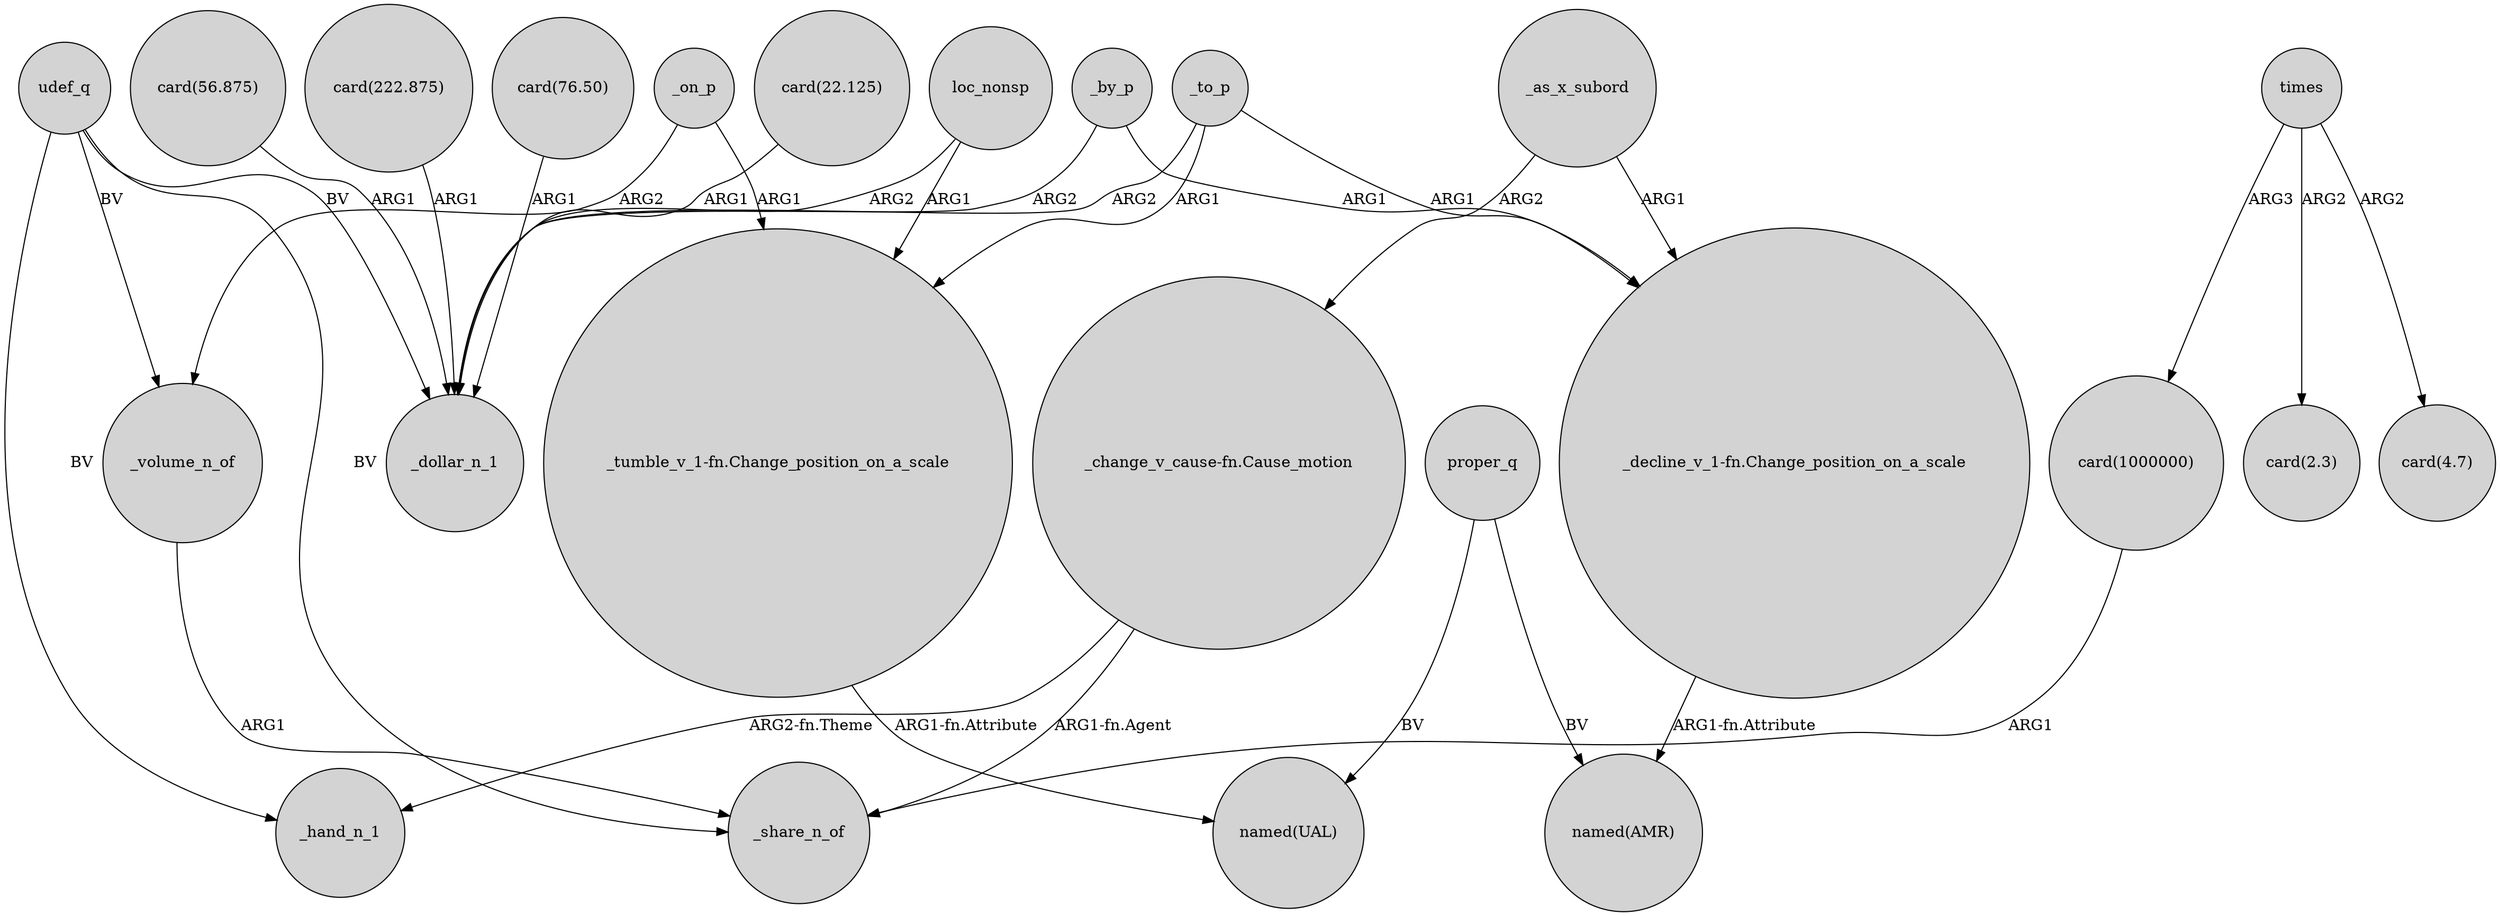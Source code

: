 digraph {
	node [shape=circle style=filled]
	"card(56.875)" -> _dollar_n_1 [label=ARG1]
	udef_q -> _hand_n_1 [label=BV]
	times -> "card(2.3)" [label=ARG2]
	"card(22.125)" -> _dollar_n_1 [label=ARG1]
	loc_nonsp -> _dollar_n_1 [label=ARG2]
	_on_p -> "_tumble_v_1-fn.Change_position_on_a_scale" [label=ARG1]
	_to_p -> "_decline_v_1-fn.Change_position_on_a_scale" [label=ARG1]
	"_decline_v_1-fn.Change_position_on_a_scale" -> "named(AMR)" [label="ARG1-fn.Attribute"]
	_as_x_subord -> "_change_v_cause-fn.Cause_motion" [label=ARG2]
	times -> "card(1000000)" [label=ARG3]
	_to_p -> _dollar_n_1 [label=ARG2]
	udef_q -> _volume_n_of [label=BV]
	proper_q -> "named(UAL)" [label=BV]
	"_change_v_cause-fn.Cause_motion" -> _hand_n_1 [label="ARG2-fn.Theme"]
	loc_nonsp -> "_tumble_v_1-fn.Change_position_on_a_scale" [label=ARG1]
	"_change_v_cause-fn.Cause_motion" -> _share_n_of [label="ARG1-fn.Agent"]
	"_tumble_v_1-fn.Change_position_on_a_scale" -> "named(UAL)" [label="ARG1-fn.Attribute"]
	udef_q -> _share_n_of [label=BV]
	_by_p -> "_decline_v_1-fn.Change_position_on_a_scale" [label=ARG1]
	times -> "card(4.7)" [label=ARG2]
	udef_q -> _dollar_n_1 [label=BV]
	_to_p -> "_tumble_v_1-fn.Change_position_on_a_scale" [label=ARG1]
	"card(1000000)" -> _share_n_of [label=ARG1]
	_volume_n_of -> _share_n_of [label=ARG1]
	_on_p -> _volume_n_of [label=ARG2]
	proper_q -> "named(AMR)" [label=BV]
	"card(222.875)" -> _dollar_n_1 [label=ARG1]
	"card(76.50)" -> _dollar_n_1 [label=ARG1]
	_by_p -> _dollar_n_1 [label=ARG2]
	_as_x_subord -> "_decline_v_1-fn.Change_position_on_a_scale" [label=ARG1]
}
